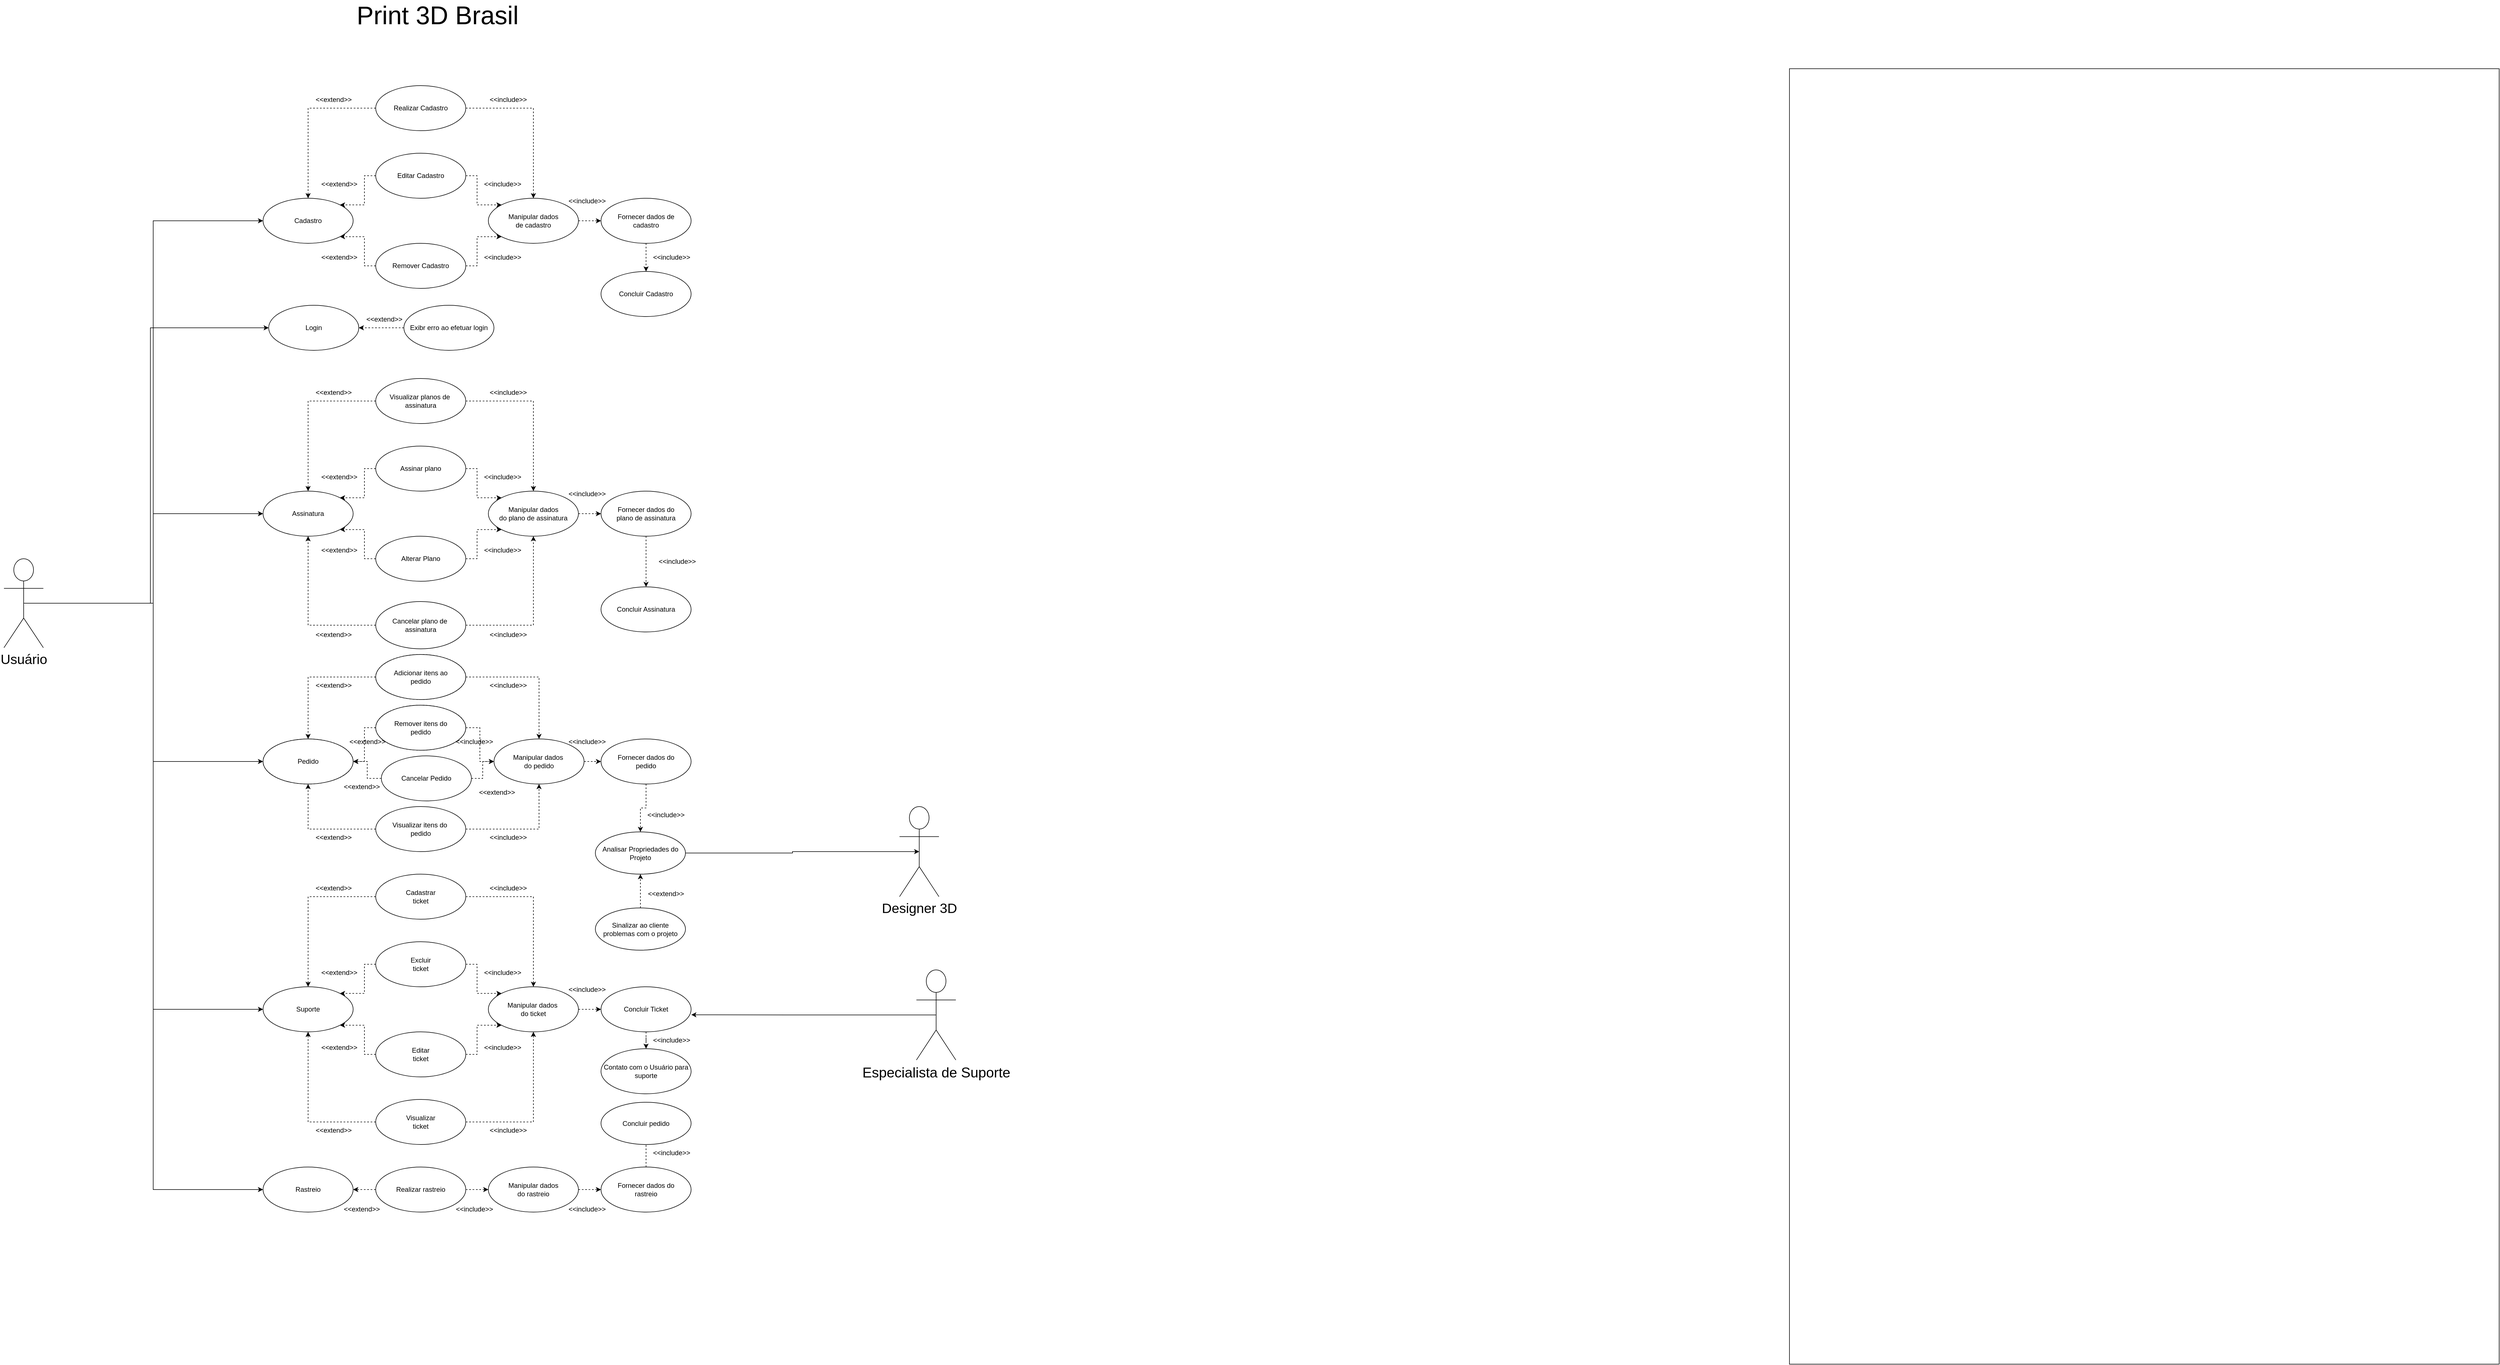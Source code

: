 <mxfile version="20.8.16" type="device"><diagram name="Page-1" id="_UwH6o_IdIGjuLCzm4AY"><mxGraphModel dx="1911" dy="1503" grid="1" gridSize="10" guides="1" tooltips="1" connect="1" arrows="1" fold="1" page="0" pageScale="1" pageWidth="850" pageHeight="1100" math="0" shadow="0"><root><mxCell id="0"/><mxCell id="1" parent="0"/><mxCell id="A6tiZZl1SCS2TViCJjR4-42" style="edgeStyle=orthogonalEdgeStyle;rounded=0;orthogonalLoop=1;jettySize=auto;html=1;exitX=0.5;exitY=0.5;exitDx=0;exitDy=0;exitPerimeter=0;entryX=0;entryY=0.5;entryDx=0;entryDy=0;" parent="1" source="A6tiZZl1SCS2TViCJjR4-1" target="A6tiZZl1SCS2TViCJjR4-3" edge="1"><mxGeometry relative="1" as="geometry"/></mxCell><mxCell id="A6tiZZl1SCS2TViCJjR4-45" style="edgeStyle=orthogonalEdgeStyle;rounded=0;orthogonalLoop=1;jettySize=auto;html=1;exitX=0.5;exitY=0.5;exitDx=0;exitDy=0;exitPerimeter=0;entryX=0;entryY=0.5;entryDx=0;entryDy=0;" parent="1" source="A6tiZZl1SCS2TViCJjR4-1" target="A6tiZZl1SCS2TViCJjR4-19" edge="1"><mxGeometry relative="1" as="geometry"/></mxCell><mxCell id="A6tiZZl1SCS2TViCJjR4-63" style="edgeStyle=orthogonalEdgeStyle;rounded=0;orthogonalLoop=1;jettySize=auto;html=1;exitX=0.5;exitY=0.5;exitDx=0;exitDy=0;exitPerimeter=0;entryX=0;entryY=0.5;entryDx=0;entryDy=0;" parent="1" source="A6tiZZl1SCS2TViCJjR4-1" target="A6tiZZl1SCS2TViCJjR4-47" edge="1"><mxGeometry relative="1" as="geometry"/></mxCell><mxCell id="A6tiZZl1SCS2TViCJjR4-94" style="edgeStyle=orthogonalEdgeStyle;rounded=0;orthogonalLoop=1;jettySize=auto;html=1;exitX=0.5;exitY=0.5;exitDx=0;exitDy=0;exitPerimeter=0;entryX=0;entryY=0.5;entryDx=0;entryDy=0;" parent="1" source="A6tiZZl1SCS2TViCJjR4-1" target="A6tiZZl1SCS2TViCJjR4-88" edge="1"><mxGeometry relative="1" as="geometry"/></mxCell><mxCell id="A6tiZZl1SCS2TViCJjR4-165" style="edgeStyle=orthogonalEdgeStyle;rounded=0;orthogonalLoop=1;jettySize=auto;html=1;exitX=0.5;exitY=0.5;exitDx=0;exitDy=0;exitPerimeter=0;entryX=0;entryY=0.5;entryDx=0;entryDy=0;" parent="1" source="A6tiZZl1SCS2TViCJjR4-1" target="A6tiZZl1SCS2TViCJjR4-162" edge="1"><mxGeometry relative="1" as="geometry"/></mxCell><mxCell id="ho7_QvdidT-_rnmbDBqf-37" style="edgeStyle=orthogonalEdgeStyle;rounded=0;orthogonalLoop=1;jettySize=auto;html=1;entryX=0;entryY=0.5;entryDx=0;entryDy=0;fontFamily=Helvetica;fontSize=45;fontColor=default;" edge="1" parent="1" source="A6tiZZl1SCS2TViCJjR4-1" target="ho7_QvdidT-_rnmbDBqf-33"><mxGeometry relative="1" as="geometry"><Array as="points"><mxPoint x="-160" y="839"/><mxPoint x="-160" y="350"/></Array></mxGeometry></mxCell><mxCell id="A6tiZZl1SCS2TViCJjR4-1" value="Usuário" style="shape=umlActor;verticalLabelPosition=bottom;verticalAlign=top;html=1;outlineConnect=0;fontSize=24;" parent="1" vertex="1"><mxGeometry x="-420" y="760" width="70" height="158" as="geometry"/></mxCell><mxCell id="A6tiZZl1SCS2TViCJjR4-3" value="Cadastro" style="ellipse;whiteSpace=wrap;html=1;" parent="1" vertex="1"><mxGeometry x="40" y="120" width="160" height="80" as="geometry"/></mxCell><mxCell id="A6tiZZl1SCS2TViCJjR4-10" style="edgeStyle=orthogonalEdgeStyle;rounded=0;orthogonalLoop=1;jettySize=auto;html=1;exitX=0;exitY=0.5;exitDx=0;exitDy=0;entryX=0.5;entryY=0;entryDx=0;entryDy=0;dashed=1;" parent="1" source="A6tiZZl1SCS2TViCJjR4-5" target="A6tiZZl1SCS2TViCJjR4-3" edge="1"><mxGeometry relative="1" as="geometry"/></mxCell><mxCell id="A6tiZZl1SCS2TViCJjR4-15" style="edgeStyle=orthogonalEdgeStyle;rounded=0;orthogonalLoop=1;jettySize=auto;html=1;exitX=1;exitY=0.5;exitDx=0;exitDy=0;entryX=0.5;entryY=0;entryDx=0;entryDy=0;dashed=1;" parent="1" source="A6tiZZl1SCS2TViCJjR4-5" target="A6tiZZl1SCS2TViCJjR4-14" edge="1"><mxGeometry relative="1" as="geometry"/></mxCell><mxCell id="A6tiZZl1SCS2TViCJjR4-5" value="Realizar Cadastro" style="ellipse;whiteSpace=wrap;html=1;" parent="1" vertex="1"><mxGeometry x="240" y="-80" width="160" height="80" as="geometry"/></mxCell><mxCell id="A6tiZZl1SCS2TViCJjR4-11" style="edgeStyle=orthogonalEdgeStyle;rounded=0;orthogonalLoop=1;jettySize=auto;html=1;exitX=0;exitY=0.5;exitDx=0;exitDy=0;entryX=1;entryY=0;entryDx=0;entryDy=0;dashed=1;" parent="1" source="A6tiZZl1SCS2TViCJjR4-7" target="A6tiZZl1SCS2TViCJjR4-3" edge="1"><mxGeometry relative="1" as="geometry"/></mxCell><mxCell id="A6tiZZl1SCS2TViCJjR4-16" style="edgeStyle=orthogonalEdgeStyle;rounded=0;orthogonalLoop=1;jettySize=auto;html=1;exitX=1;exitY=0.5;exitDx=0;exitDy=0;entryX=0;entryY=0;entryDx=0;entryDy=0;dashed=1;" parent="1" source="A6tiZZl1SCS2TViCJjR4-7" target="A6tiZZl1SCS2TViCJjR4-14" edge="1"><mxGeometry relative="1" as="geometry"/></mxCell><mxCell id="A6tiZZl1SCS2TViCJjR4-7" value="Editar Cadastro" style="ellipse;whiteSpace=wrap;html=1;" parent="1" vertex="1"><mxGeometry x="240" y="40" width="160" height="80" as="geometry"/></mxCell><mxCell id="A6tiZZl1SCS2TViCJjR4-12" style="edgeStyle=orthogonalEdgeStyle;rounded=0;orthogonalLoop=1;jettySize=auto;html=1;exitX=0;exitY=0.5;exitDx=0;exitDy=0;entryX=1;entryY=1;entryDx=0;entryDy=0;dashed=1;" parent="1" source="A6tiZZl1SCS2TViCJjR4-8" target="A6tiZZl1SCS2TViCJjR4-3" edge="1"><mxGeometry relative="1" as="geometry"/></mxCell><mxCell id="A6tiZZl1SCS2TViCJjR4-17" style="edgeStyle=orthogonalEdgeStyle;rounded=0;orthogonalLoop=1;jettySize=auto;html=1;exitX=1;exitY=0.5;exitDx=0;exitDy=0;entryX=0;entryY=1;entryDx=0;entryDy=0;dashed=1;" parent="1" source="A6tiZZl1SCS2TViCJjR4-8" target="A6tiZZl1SCS2TViCJjR4-14" edge="1"><mxGeometry relative="1" as="geometry"/></mxCell><mxCell id="A6tiZZl1SCS2TViCJjR4-8" value="Remover Cadastro" style="ellipse;whiteSpace=wrap;html=1;" parent="1" vertex="1"><mxGeometry x="240" y="200" width="160" height="80" as="geometry"/></mxCell><mxCell id="A6tiZZl1SCS2TViCJjR4-77" style="edgeStyle=orthogonalEdgeStyle;rounded=0;orthogonalLoop=1;jettySize=auto;html=1;exitX=1;exitY=0.5;exitDx=0;exitDy=0;entryX=0;entryY=0.5;entryDx=0;entryDy=0;dashed=1;" parent="1" source="A6tiZZl1SCS2TViCJjR4-14" target="A6tiZZl1SCS2TViCJjR4-43" edge="1"><mxGeometry relative="1" as="geometry"/></mxCell><mxCell id="A6tiZZl1SCS2TViCJjR4-14" value="Manipular dados &lt;br&gt;de cadastro" style="ellipse;whiteSpace=wrap;html=1;" parent="1" vertex="1"><mxGeometry x="440" y="120" width="160" height="80" as="geometry"/></mxCell><mxCell id="A6tiZZl1SCS2TViCJjR4-19" value="Assinatura" style="ellipse;whiteSpace=wrap;html=1;" parent="1" vertex="1"><mxGeometry x="40" y="640" width="160" height="80" as="geometry"/></mxCell><mxCell id="A6tiZZl1SCS2TViCJjR4-20" style="edgeStyle=orthogonalEdgeStyle;rounded=0;orthogonalLoop=1;jettySize=auto;html=1;exitX=0;exitY=0.5;exitDx=0;exitDy=0;entryX=0.5;entryY=0;entryDx=0;entryDy=0;dashed=1;" parent="1" source="A6tiZZl1SCS2TViCJjR4-22" target="A6tiZZl1SCS2TViCJjR4-19" edge="1"><mxGeometry relative="1" as="geometry"/></mxCell><mxCell id="A6tiZZl1SCS2TViCJjR4-21" style="edgeStyle=orthogonalEdgeStyle;rounded=0;orthogonalLoop=1;jettySize=auto;html=1;exitX=1;exitY=0.5;exitDx=0;exitDy=0;entryX=0.5;entryY=0;entryDx=0;entryDy=0;dashed=1;" parent="1" source="A6tiZZl1SCS2TViCJjR4-22" target="A6tiZZl1SCS2TViCJjR4-32" edge="1"><mxGeometry relative="1" as="geometry"/></mxCell><mxCell id="A6tiZZl1SCS2TViCJjR4-22" value="Visualizar planos de&amp;nbsp;&lt;br&gt;assinatura" style="ellipse;whiteSpace=wrap;html=1;" parent="1" vertex="1"><mxGeometry x="240" y="440" width="160" height="80" as="geometry"/></mxCell><mxCell id="A6tiZZl1SCS2TViCJjR4-23" style="edgeStyle=orthogonalEdgeStyle;rounded=0;orthogonalLoop=1;jettySize=auto;html=1;exitX=0;exitY=0.5;exitDx=0;exitDy=0;entryX=0.5;entryY=1;entryDx=0;entryDy=0;dashed=1;" parent="1" source="A6tiZZl1SCS2TViCJjR4-25" target="A6tiZZl1SCS2TViCJjR4-19" edge="1"><mxGeometry relative="1" as="geometry"/></mxCell><mxCell id="A6tiZZl1SCS2TViCJjR4-24" style="edgeStyle=orthogonalEdgeStyle;rounded=0;orthogonalLoop=1;jettySize=auto;html=1;exitX=1;exitY=0.5;exitDx=0;exitDy=0;entryX=0.5;entryY=1;entryDx=0;entryDy=0;dashed=1;" parent="1" source="A6tiZZl1SCS2TViCJjR4-25" target="A6tiZZl1SCS2TViCJjR4-32" edge="1"><mxGeometry relative="1" as="geometry"/></mxCell><mxCell id="A6tiZZl1SCS2TViCJjR4-25" value="Cancelar plano de&amp;nbsp;&lt;br&gt;assinatura" style="ellipse;whiteSpace=wrap;html=1;" parent="1" vertex="1"><mxGeometry x="240" y="836" width="160" height="84" as="geometry"/></mxCell><mxCell id="A6tiZZl1SCS2TViCJjR4-26" style="edgeStyle=orthogonalEdgeStyle;rounded=0;orthogonalLoop=1;jettySize=auto;html=1;exitX=0;exitY=0.5;exitDx=0;exitDy=0;entryX=1;entryY=0;entryDx=0;entryDy=0;dashed=1;" parent="1" source="A6tiZZl1SCS2TViCJjR4-28" target="A6tiZZl1SCS2TViCJjR4-19" edge="1"><mxGeometry relative="1" as="geometry"/></mxCell><mxCell id="A6tiZZl1SCS2TViCJjR4-108" style="edgeStyle=orthogonalEdgeStyle;rounded=0;orthogonalLoop=1;jettySize=auto;html=1;exitX=1;exitY=0.5;exitDx=0;exitDy=0;entryX=0;entryY=0;entryDx=0;entryDy=0;dashed=1;" parent="1" source="A6tiZZl1SCS2TViCJjR4-28" target="A6tiZZl1SCS2TViCJjR4-32" edge="1"><mxGeometry relative="1" as="geometry"/></mxCell><mxCell id="A6tiZZl1SCS2TViCJjR4-28" value="Assinar plano" style="ellipse;whiteSpace=wrap;html=1;" parent="1" vertex="1"><mxGeometry x="240" y="560" width="160" height="80" as="geometry"/></mxCell><mxCell id="A6tiZZl1SCS2TViCJjR4-29" style="edgeStyle=orthogonalEdgeStyle;rounded=0;orthogonalLoop=1;jettySize=auto;html=1;exitX=0;exitY=0.5;exitDx=0;exitDy=0;entryX=1;entryY=1;entryDx=0;entryDy=0;dashed=1;" parent="1" source="A6tiZZl1SCS2TViCJjR4-31" target="A6tiZZl1SCS2TViCJjR4-19" edge="1"><mxGeometry relative="1" as="geometry"/></mxCell><mxCell id="A6tiZZl1SCS2TViCJjR4-30" style="edgeStyle=orthogonalEdgeStyle;rounded=0;orthogonalLoop=1;jettySize=auto;html=1;exitX=1;exitY=0.5;exitDx=0;exitDy=0;entryX=0;entryY=1;entryDx=0;entryDy=0;dashed=1;" parent="1" source="A6tiZZl1SCS2TViCJjR4-31" target="A6tiZZl1SCS2TViCJjR4-32" edge="1"><mxGeometry relative="1" as="geometry"/></mxCell><mxCell id="A6tiZZl1SCS2TViCJjR4-31" value="Alterar Plano" style="ellipse;whiteSpace=wrap;html=1;" parent="1" vertex="1"><mxGeometry x="240" y="720" width="160" height="80" as="geometry"/></mxCell><mxCell id="A6tiZZl1SCS2TViCJjR4-37" style="edgeStyle=orthogonalEdgeStyle;rounded=0;orthogonalLoop=1;jettySize=auto;html=1;exitX=1;exitY=0.5;exitDx=0;exitDy=0;entryX=0;entryY=0.5;entryDx=0;entryDy=0;dashed=1;" parent="1" source="A6tiZZl1SCS2TViCJjR4-32" target="A6tiZZl1SCS2TViCJjR4-35" edge="1"><mxGeometry relative="1" as="geometry"/></mxCell><mxCell id="A6tiZZl1SCS2TViCJjR4-32" value="Manipular dados &lt;br&gt;do plano de assinatura" style="ellipse;whiteSpace=wrap;html=1;" parent="1" vertex="1"><mxGeometry x="440" y="640" width="160" height="80" as="geometry"/></mxCell><mxCell id="ho7_QvdidT-_rnmbDBqf-19" style="edgeStyle=orthogonalEdgeStyle;rounded=0;orthogonalLoop=1;jettySize=auto;html=1;dashed=1;fontFamily=Helvetica;fontSize=12;fontColor=default;" edge="1" parent="1" source="A6tiZZl1SCS2TViCJjR4-35" target="ho7_QvdidT-_rnmbDBqf-18"><mxGeometry relative="1" as="geometry"/></mxCell><mxCell id="A6tiZZl1SCS2TViCJjR4-35" value="Fornecer dados do&lt;br&gt;plano de assinatura" style="ellipse;whiteSpace=wrap;html=1;" parent="1" vertex="1"><mxGeometry x="640" y="640" width="160" height="80" as="geometry"/></mxCell><mxCell id="ho7_QvdidT-_rnmbDBqf-17" style="edgeStyle=orthogonalEdgeStyle;rounded=0;orthogonalLoop=1;jettySize=auto;html=1;entryX=0.5;entryY=0;entryDx=0;entryDy=0;fontFamily=Helvetica;fontSize=12;fontColor=default;dashed=1;" edge="1" parent="1" source="A6tiZZl1SCS2TViCJjR4-43" target="ho7_QvdidT-_rnmbDBqf-16"><mxGeometry relative="1" as="geometry"/></mxCell><mxCell id="A6tiZZl1SCS2TViCJjR4-43" value="Fornecer dados de &lt;br&gt;cadastro" style="ellipse;whiteSpace=wrap;html=1;" parent="1" vertex="1"><mxGeometry x="640" y="120" width="160" height="80" as="geometry"/></mxCell><mxCell id="ho7_QvdidT-_rnmbDBqf-7" style="edgeStyle=orthogonalEdgeStyle;rounded=0;orthogonalLoop=1;jettySize=auto;html=1;exitX=0.5;exitY=0.5;exitDx=0;exitDy=0;exitPerimeter=0;entryX=1.002;entryY=0.621;entryDx=0;entryDy=0;entryPerimeter=0;fontFamily=Helvetica;fontSize=12;fontColor=default;" edge="1" parent="1" source="A6tiZZl1SCS2TViCJjR4-46" target="A6tiZZl1SCS2TViCJjR4-106"><mxGeometry relative="1" as="geometry"/></mxCell><mxCell id="A6tiZZl1SCS2TViCJjR4-46" value="Especialista de Suporte&lt;br style=&quot;font-size: 25px;&quot;&gt;" style="shape=umlActor;verticalLabelPosition=bottom;verticalAlign=top;html=1;outlineConnect=0;fontSize=25;" parent="1" vertex="1"><mxGeometry x="1200" y="1490" width="70" height="160" as="geometry"/></mxCell><mxCell id="A6tiZZl1SCS2TViCJjR4-47" value="Pedido" style="ellipse;whiteSpace=wrap;html=1;dashed=1;" parent="1" vertex="1"><mxGeometry x="40" y="1080" width="160" height="80" as="geometry"/></mxCell><mxCell id="A6tiZZl1SCS2TViCJjR4-68" style="edgeStyle=orthogonalEdgeStyle;rounded=0;orthogonalLoop=1;jettySize=auto;html=1;exitX=0;exitY=0.5;exitDx=0;exitDy=0;entryX=0.5;entryY=0;entryDx=0;entryDy=0;dashed=1;" parent="1" source="A6tiZZl1SCS2TViCJjR4-64" target="A6tiZZl1SCS2TViCJjR4-47" edge="1"><mxGeometry relative="1" as="geometry"/></mxCell><mxCell id="A6tiZZl1SCS2TViCJjR4-72" style="edgeStyle=orthogonalEdgeStyle;rounded=0;orthogonalLoop=1;jettySize=auto;html=1;exitX=1;exitY=0.5;exitDx=0;exitDy=0;entryX=0.5;entryY=0;entryDx=0;entryDy=0;dashed=1;" parent="1" source="A6tiZZl1SCS2TViCJjR4-64" target="A6tiZZl1SCS2TViCJjR4-71" edge="1"><mxGeometry relative="1" as="geometry"/></mxCell><mxCell id="A6tiZZl1SCS2TViCJjR4-64" value="Adicionar itens ao &lt;br&gt;pedido" style="ellipse;whiteSpace=wrap;html=1;dashed=1;" parent="1" vertex="1"><mxGeometry x="240" y="930" width="160" height="80" as="geometry"/></mxCell><mxCell id="A6tiZZl1SCS2TViCJjR4-69" style="edgeStyle=orthogonalEdgeStyle;rounded=0;orthogonalLoop=1;jettySize=auto;html=1;exitX=0;exitY=0.5;exitDx=0;exitDy=0;entryX=1;entryY=0.5;entryDx=0;entryDy=0;dashed=1;" parent="1" source="A6tiZZl1SCS2TViCJjR4-65" target="A6tiZZl1SCS2TViCJjR4-47" edge="1"><mxGeometry relative="1" as="geometry"/></mxCell><mxCell id="A6tiZZl1SCS2TViCJjR4-73" style="edgeStyle=orthogonalEdgeStyle;rounded=0;orthogonalLoop=1;jettySize=auto;html=1;exitX=1;exitY=0.5;exitDx=0;exitDy=0;entryX=0;entryY=0.5;entryDx=0;entryDy=0;dashed=1;" parent="1" source="A6tiZZl1SCS2TViCJjR4-65" target="A6tiZZl1SCS2TViCJjR4-71" edge="1"><mxGeometry relative="1" as="geometry"/></mxCell><mxCell id="A6tiZZl1SCS2TViCJjR4-65" value="Remover itens do&lt;br&gt;pedido" style="ellipse;whiteSpace=wrap;html=1;dashed=1;" parent="1" vertex="1"><mxGeometry x="240" y="1020" width="160" height="80" as="geometry"/></mxCell><mxCell id="A6tiZZl1SCS2TViCJjR4-70" style="edgeStyle=orthogonalEdgeStyle;rounded=0;orthogonalLoop=1;jettySize=auto;html=1;exitX=0;exitY=0.5;exitDx=0;exitDy=0;entryX=0.5;entryY=1;entryDx=0;entryDy=0;dashed=1;" parent="1" source="A6tiZZl1SCS2TViCJjR4-66" target="A6tiZZl1SCS2TViCJjR4-47" edge="1"><mxGeometry relative="1" as="geometry"/></mxCell><mxCell id="A6tiZZl1SCS2TViCJjR4-74" style="edgeStyle=orthogonalEdgeStyle;rounded=0;orthogonalLoop=1;jettySize=auto;html=1;exitX=1;exitY=0.5;exitDx=0;exitDy=0;entryX=0.5;entryY=1;entryDx=0;entryDy=0;dashed=1;" parent="1" source="A6tiZZl1SCS2TViCJjR4-66" target="A6tiZZl1SCS2TViCJjR4-71" edge="1"><mxGeometry relative="1" as="geometry"/></mxCell><mxCell id="A6tiZZl1SCS2TViCJjR4-66" value="Visualizar itens do&amp;nbsp;&lt;br&gt;pedido" style="ellipse;whiteSpace=wrap;html=1;" parent="1" vertex="1"><mxGeometry x="240" y="1200" width="160" height="80" as="geometry"/></mxCell><mxCell id="A6tiZZl1SCS2TViCJjR4-76" style="edgeStyle=orthogonalEdgeStyle;rounded=0;orthogonalLoop=1;jettySize=auto;html=1;exitX=1;exitY=0.5;exitDx=0;exitDy=0;entryX=0;entryY=0.5;entryDx=0;entryDy=0;dashed=1;" parent="1" source="A6tiZZl1SCS2TViCJjR4-71" target="A6tiZZl1SCS2TViCJjR4-75" edge="1"><mxGeometry relative="1" as="geometry"/></mxCell><mxCell id="A6tiZZl1SCS2TViCJjR4-71" value="Manipular dados&amp;nbsp;&lt;br&gt;do pedido" style="ellipse;whiteSpace=wrap;html=1;" parent="1" vertex="1"><mxGeometry x="450" y="1080" width="160" height="80" as="geometry"/></mxCell><mxCell id="ho7_QvdidT-_rnmbDBqf-13" style="edgeStyle=orthogonalEdgeStyle;rounded=0;orthogonalLoop=1;jettySize=auto;html=1;dashed=1;fontFamily=Helvetica;fontSize=12;fontColor=default;" edge="1" parent="1" source="A6tiZZl1SCS2TViCJjR4-75" target="ho7_QvdidT-_rnmbDBqf-9"><mxGeometry relative="1" as="geometry"/></mxCell><mxCell id="A6tiZZl1SCS2TViCJjR4-75" value="Fornecer dados do&lt;br&gt;pedido" style="ellipse;whiteSpace=wrap;html=1;" parent="1" vertex="1"><mxGeometry x="640" y="1080" width="160" height="80" as="geometry"/></mxCell><mxCell id="A6tiZZl1SCS2TViCJjR4-88" value="Suporte" style="ellipse;whiteSpace=wrap;html=1;" parent="1" vertex="1"><mxGeometry x="40" y="1520" width="160" height="80" as="geometry"/></mxCell><mxCell id="A6tiZZl1SCS2TViCJjR4-95" style="edgeStyle=orthogonalEdgeStyle;rounded=0;orthogonalLoop=1;jettySize=auto;html=1;exitX=0;exitY=0.5;exitDx=0;exitDy=0;entryX=0.5;entryY=0;entryDx=0;entryDy=0;dashed=1;" parent="1" source="A6tiZZl1SCS2TViCJjR4-89" target="A6tiZZl1SCS2TViCJjR4-88" edge="1"><mxGeometry relative="1" as="geometry"/></mxCell><mxCell id="A6tiZZl1SCS2TViCJjR4-102" style="edgeStyle=orthogonalEdgeStyle;rounded=0;orthogonalLoop=1;jettySize=auto;html=1;exitX=1;exitY=0.5;exitDx=0;exitDy=0;entryX=0.5;entryY=0;entryDx=0;entryDy=0;dashed=1;" parent="1" source="A6tiZZl1SCS2TViCJjR4-89" target="A6tiZZl1SCS2TViCJjR4-101" edge="1"><mxGeometry relative="1" as="geometry"/></mxCell><mxCell id="A6tiZZl1SCS2TViCJjR4-89" value="Cadastrar &lt;br&gt;ticket" style="ellipse;whiteSpace=wrap;html=1;" parent="1" vertex="1"><mxGeometry x="240" y="1320" width="160" height="80" as="geometry"/></mxCell><mxCell id="A6tiZZl1SCS2TViCJjR4-149" style="edgeStyle=orthogonalEdgeStyle;rounded=0;orthogonalLoop=1;jettySize=auto;html=1;exitX=0;exitY=0.5;exitDx=0;exitDy=0;entryX=1;entryY=0;entryDx=0;entryDy=0;dashed=1;" parent="1" source="A6tiZZl1SCS2TViCJjR4-90" target="A6tiZZl1SCS2TViCJjR4-88" edge="1"><mxGeometry relative="1" as="geometry"/></mxCell><mxCell id="A6tiZZl1SCS2TViCJjR4-153" style="edgeStyle=orthogonalEdgeStyle;rounded=0;orthogonalLoop=1;jettySize=auto;html=1;exitX=1;exitY=0.5;exitDx=0;exitDy=0;entryX=0;entryY=0;entryDx=0;entryDy=0;dashed=1;" parent="1" source="A6tiZZl1SCS2TViCJjR4-90" target="A6tiZZl1SCS2TViCJjR4-101" edge="1"><mxGeometry relative="1" as="geometry"/></mxCell><mxCell id="A6tiZZl1SCS2TViCJjR4-90" value="Excluir &lt;br&gt;ticket" style="ellipse;whiteSpace=wrap;html=1;" parent="1" vertex="1"><mxGeometry x="240" y="1440" width="160" height="80" as="geometry"/></mxCell><mxCell id="A6tiZZl1SCS2TViCJjR4-150" style="edgeStyle=orthogonalEdgeStyle;rounded=0;orthogonalLoop=1;jettySize=auto;html=1;exitX=0;exitY=0.5;exitDx=0;exitDy=0;entryX=1;entryY=1;entryDx=0;entryDy=0;dashed=1;" parent="1" source="A6tiZZl1SCS2TViCJjR4-91" target="A6tiZZl1SCS2TViCJjR4-88" edge="1"><mxGeometry relative="1" as="geometry"/></mxCell><mxCell id="A6tiZZl1SCS2TViCJjR4-152" style="edgeStyle=orthogonalEdgeStyle;rounded=0;orthogonalLoop=1;jettySize=auto;html=1;exitX=1;exitY=0.5;exitDx=0;exitDy=0;entryX=0;entryY=1;entryDx=0;entryDy=0;dashed=1;" parent="1" source="A6tiZZl1SCS2TViCJjR4-91" target="A6tiZZl1SCS2TViCJjR4-101" edge="1"><mxGeometry relative="1" as="geometry"/></mxCell><mxCell id="A6tiZZl1SCS2TViCJjR4-91" value="Editar&lt;br&gt;ticket" style="ellipse;whiteSpace=wrap;html=1;" parent="1" vertex="1"><mxGeometry x="240" y="1600" width="160" height="80" as="geometry"/></mxCell><mxCell id="A6tiZZl1SCS2TViCJjR4-98" style="edgeStyle=orthogonalEdgeStyle;rounded=0;orthogonalLoop=1;jettySize=auto;html=1;exitX=0;exitY=0.5;exitDx=0;exitDy=0;entryX=0.5;entryY=1;entryDx=0;entryDy=0;dashed=1;" parent="1" source="A6tiZZl1SCS2TViCJjR4-92" target="A6tiZZl1SCS2TViCJjR4-88" edge="1"><mxGeometry relative="1" as="geometry"/></mxCell><mxCell id="A6tiZZl1SCS2TViCJjR4-105" style="edgeStyle=orthogonalEdgeStyle;rounded=0;orthogonalLoop=1;jettySize=auto;html=1;exitX=1;exitY=0.5;exitDx=0;exitDy=0;entryX=0.5;entryY=1;entryDx=0;entryDy=0;dashed=1;" parent="1" source="A6tiZZl1SCS2TViCJjR4-92" target="A6tiZZl1SCS2TViCJjR4-101" edge="1"><mxGeometry relative="1" as="geometry"/></mxCell><mxCell id="A6tiZZl1SCS2TViCJjR4-92" value="Visualizar&lt;br&gt;ticket" style="ellipse;whiteSpace=wrap;html=1;" parent="1" vertex="1"><mxGeometry x="240" y="1720" width="160" height="80" as="geometry"/></mxCell><mxCell id="A6tiZZl1SCS2TViCJjR4-107" style="edgeStyle=orthogonalEdgeStyle;rounded=0;orthogonalLoop=1;jettySize=auto;html=1;exitX=1;exitY=0.5;exitDx=0;exitDy=0;entryX=0;entryY=0.5;entryDx=0;entryDy=0;dashed=1;" parent="1" source="A6tiZZl1SCS2TViCJjR4-101" target="A6tiZZl1SCS2TViCJjR4-106" edge="1"><mxGeometry relative="1" as="geometry"/></mxCell><mxCell id="A6tiZZl1SCS2TViCJjR4-101" value="Manipular dados&amp;nbsp;&lt;br&gt;do ticket" style="ellipse;whiteSpace=wrap;html=1;" parent="1" vertex="1"><mxGeometry x="440" y="1520" width="160" height="80" as="geometry"/></mxCell><mxCell id="ho7_QvdidT-_rnmbDBqf-28" style="edgeStyle=orthogonalEdgeStyle;rounded=0;orthogonalLoop=1;jettySize=auto;html=1;dashed=1;fontFamily=Helvetica;fontSize=12;fontColor=default;" edge="1" parent="1" source="A6tiZZl1SCS2TViCJjR4-106" target="ho7_QvdidT-_rnmbDBqf-27"><mxGeometry relative="1" as="geometry"/></mxCell><mxCell id="A6tiZZl1SCS2TViCJjR4-106" value="Concluir Ticket" style="ellipse;whiteSpace=wrap;html=1;" parent="1" vertex="1"><mxGeometry x="640" y="1520" width="160" height="80" as="geometry"/></mxCell><mxCell id="A6tiZZl1SCS2TViCJjR4-117" value="&amp;lt;&amp;lt;extend&amp;gt;&amp;gt;" style="text;html=1;align=center;verticalAlign=middle;resizable=0;points=[];autosize=1;strokeColor=none;fillColor=none;dashed=1;" parent="1" vertex="1"><mxGeometry x="120" y="-70" width="90" height="30" as="geometry"/></mxCell><mxCell id="A6tiZZl1SCS2TViCJjR4-118" value="&amp;lt;&amp;lt;extend&amp;gt;&amp;gt;" style="text;html=1;align=center;verticalAlign=middle;resizable=0;points=[];autosize=1;strokeColor=none;fillColor=none;dashed=1;" parent="1" vertex="1"><mxGeometry x="130" y="80" width="90" height="30" as="geometry"/></mxCell><mxCell id="A6tiZZl1SCS2TViCJjR4-119" value="&amp;lt;&amp;lt;extend&amp;gt;&amp;gt;" style="text;html=1;align=center;verticalAlign=middle;resizable=0;points=[];autosize=1;strokeColor=none;fillColor=none;dashed=1;" parent="1" vertex="1"><mxGeometry x="130" y="210" width="90" height="30" as="geometry"/></mxCell><mxCell id="A6tiZZl1SCS2TViCJjR4-121" value="&amp;lt;&amp;lt;include&amp;gt;&amp;gt;" style="text;html=1;align=center;verticalAlign=middle;resizable=0;points=[];autosize=1;strokeColor=none;fillColor=none;dashed=1;" parent="1" vertex="1"><mxGeometry x="430" y="-70" width="90" height="30" as="geometry"/></mxCell><mxCell id="A6tiZZl1SCS2TViCJjR4-122" value="&amp;lt;&amp;lt;include&amp;gt;&amp;gt;" style="text;html=1;align=center;verticalAlign=middle;resizable=0;points=[];autosize=1;strokeColor=none;fillColor=none;dashed=1;" parent="1" vertex="1"><mxGeometry x="420" y="80" width="90" height="30" as="geometry"/></mxCell><mxCell id="A6tiZZl1SCS2TViCJjR4-123" value="&amp;lt;&amp;lt;include&amp;gt;&amp;gt;" style="text;html=1;align=center;verticalAlign=middle;resizable=0;points=[];autosize=1;strokeColor=none;fillColor=none;dashed=1;" parent="1" vertex="1"><mxGeometry x="420" y="210" width="90" height="30" as="geometry"/></mxCell><mxCell id="A6tiZZl1SCS2TViCJjR4-125" value="&amp;lt;&amp;lt;include&amp;gt;&amp;gt;" style="text;html=1;align=center;verticalAlign=middle;resizable=0;points=[];autosize=1;strokeColor=none;fillColor=none;dashed=1;" parent="1" vertex="1"><mxGeometry x="430" y="450" width="90" height="30" as="geometry"/></mxCell><mxCell id="A6tiZZl1SCS2TViCJjR4-126" value="&amp;lt;&amp;lt;include&amp;gt;&amp;gt;" style="text;html=1;align=center;verticalAlign=middle;resizable=0;points=[];autosize=1;strokeColor=none;fillColor=none;dashed=1;" parent="1" vertex="1"><mxGeometry x="420" y="600" width="90" height="30" as="geometry"/></mxCell><mxCell id="A6tiZZl1SCS2TViCJjR4-127" value="&amp;lt;&amp;lt;include&amp;gt;&amp;gt;" style="text;html=1;align=center;verticalAlign=middle;resizable=0;points=[];autosize=1;strokeColor=none;fillColor=none;dashed=1;" parent="1" vertex="1"><mxGeometry x="420" y="730" width="90" height="30" as="geometry"/></mxCell><mxCell id="A6tiZZl1SCS2TViCJjR4-128" value="&amp;lt;&amp;lt;include&amp;gt;&amp;gt;" style="text;html=1;align=center;verticalAlign=middle;resizable=0;points=[];autosize=1;strokeColor=none;fillColor=none;dashed=1;" parent="1" vertex="1"><mxGeometry x="430" y="880" width="90" height="30" as="geometry"/></mxCell><mxCell id="A6tiZZl1SCS2TViCJjR4-129" value="&amp;lt;&amp;lt;extend&amp;gt;&amp;gt;" style="text;html=1;align=center;verticalAlign=middle;resizable=0;points=[];autosize=1;strokeColor=none;fillColor=none;dashed=1;" parent="1" vertex="1"><mxGeometry x="120" y="450" width="90" height="30" as="geometry"/></mxCell><mxCell id="A6tiZZl1SCS2TViCJjR4-130" value="&amp;lt;&amp;lt;extend&amp;gt;&amp;gt;" style="text;html=1;align=center;verticalAlign=middle;resizable=0;points=[];autosize=1;strokeColor=none;fillColor=none;dashed=1;" parent="1" vertex="1"><mxGeometry x="130" y="600" width="90" height="30" as="geometry"/></mxCell><mxCell id="A6tiZZl1SCS2TViCJjR4-131" value="&amp;lt;&amp;lt;extend&amp;gt;&amp;gt;" style="text;html=1;align=center;verticalAlign=middle;resizable=0;points=[];autosize=1;strokeColor=none;fillColor=none;dashed=1;" parent="1" vertex="1"><mxGeometry x="130" y="730" width="90" height="30" as="geometry"/></mxCell><mxCell id="A6tiZZl1SCS2TViCJjR4-132" value="&amp;lt;&amp;lt;extend&amp;gt;&amp;gt;" style="text;html=1;align=center;verticalAlign=middle;resizable=0;points=[];autosize=1;strokeColor=none;fillColor=none;dashed=1;" parent="1" vertex="1"><mxGeometry x="120" y="880" width="90" height="30" as="geometry"/></mxCell><mxCell id="A6tiZZl1SCS2TViCJjR4-133" value="&amp;lt;&amp;lt;extend&amp;gt;&amp;gt;" style="text;html=1;align=center;verticalAlign=middle;resizable=0;points=[];autosize=1;strokeColor=none;fillColor=none;dashed=1;" parent="1" vertex="1"><mxGeometry x="120" y="970" width="90" height="30" as="geometry"/></mxCell><mxCell id="A6tiZZl1SCS2TViCJjR4-134" value="&amp;lt;&amp;lt;extend&amp;gt;&amp;gt;" style="text;html=1;align=center;verticalAlign=middle;resizable=0;points=[];autosize=1;strokeColor=none;fillColor=none;dashed=1;" parent="1" vertex="1"><mxGeometry x="180" y="1070" width="90" height="30" as="geometry"/></mxCell><mxCell id="A6tiZZl1SCS2TViCJjR4-135" value="&amp;lt;&amp;lt;extend&amp;gt;&amp;gt;" style="text;html=1;align=center;verticalAlign=middle;resizable=0;points=[];autosize=1;strokeColor=none;fillColor=none;dashed=1;" parent="1" vertex="1"><mxGeometry x="120" y="1240" width="90" height="30" as="geometry"/></mxCell><mxCell id="A6tiZZl1SCS2TViCJjR4-136" value="&amp;lt;&amp;lt;include&amp;gt;&amp;gt;" style="text;html=1;align=center;verticalAlign=middle;resizable=0;points=[];autosize=1;strokeColor=none;fillColor=none;dashed=1;" parent="1" vertex="1"><mxGeometry x="430" y="970" width="90" height="30" as="geometry"/></mxCell><mxCell id="A6tiZZl1SCS2TViCJjR4-137" value="&amp;lt;&amp;lt;include&amp;gt;&amp;gt;" style="text;html=1;align=center;verticalAlign=middle;resizable=0;points=[];autosize=1;strokeColor=none;fillColor=none;dashed=1;" parent="1" vertex="1"><mxGeometry x="370" y="1070" width="90" height="30" as="geometry"/></mxCell><mxCell id="A6tiZZl1SCS2TViCJjR4-138" value="&amp;lt;&amp;lt;include&amp;gt;&amp;gt;" style="text;html=1;align=center;verticalAlign=middle;resizable=0;points=[];autosize=1;strokeColor=none;fillColor=none;dashed=1;" parent="1" vertex="1"><mxGeometry x="430" y="1240" width="90" height="30" as="geometry"/></mxCell><mxCell id="A6tiZZl1SCS2TViCJjR4-139" value="&amp;lt;&amp;lt;include&amp;gt;&amp;gt;" style="text;html=1;align=center;verticalAlign=middle;resizable=0;points=[];autosize=1;strokeColor=none;fillColor=none;dashed=1;" parent="1" vertex="1"><mxGeometry x="430" y="1330" width="90" height="30" as="geometry"/></mxCell><mxCell id="A6tiZZl1SCS2TViCJjR4-141" value="&amp;lt;&amp;lt;include&amp;gt;&amp;gt;" style="text;html=1;align=center;verticalAlign=middle;resizable=0;points=[];autosize=1;strokeColor=none;fillColor=none;dashed=1;" parent="1" vertex="1"><mxGeometry x="420" y="1612.5" width="90" height="30" as="geometry"/></mxCell><mxCell id="A6tiZZl1SCS2TViCJjR4-142" value="&amp;lt;&amp;lt;include&amp;gt;&amp;gt;" style="text;html=1;align=center;verticalAlign=middle;resizable=0;points=[];autosize=1;strokeColor=none;fillColor=none;dashed=1;" parent="1" vertex="1"><mxGeometry x="430" y="1760" width="90" height="30" as="geometry"/></mxCell><mxCell id="A6tiZZl1SCS2TViCJjR4-143" value="&amp;lt;&amp;lt;extend&amp;gt;&amp;gt;" style="text;html=1;align=center;verticalAlign=middle;resizable=0;points=[];autosize=1;strokeColor=none;fillColor=none;dashed=1;" parent="1" vertex="1"><mxGeometry x="120" y="1330" width="90" height="30" as="geometry"/></mxCell><mxCell id="A6tiZZl1SCS2TViCJjR4-145" value="&amp;lt;&amp;lt;extend&amp;gt;&amp;gt;" style="text;html=1;align=center;verticalAlign=middle;resizable=0;points=[];autosize=1;strokeColor=none;fillColor=none;dashed=1;" parent="1" vertex="1"><mxGeometry x="120" y="1760" width="90" height="30" as="geometry"/></mxCell><mxCell id="A6tiZZl1SCS2TViCJjR4-146" value="&amp;lt;&amp;lt;extend&amp;gt;&amp;gt;" style="text;html=1;align=center;verticalAlign=middle;resizable=0;points=[];autosize=1;strokeColor=none;fillColor=none;dashed=1;" parent="1" vertex="1"><mxGeometry x="130" y="1480" width="90" height="30" as="geometry"/></mxCell><mxCell id="A6tiZZl1SCS2TViCJjR4-148" value="&amp;lt;&amp;lt;extend&amp;gt;&amp;gt;" style="text;html=1;align=center;verticalAlign=middle;resizable=0;points=[];autosize=1;strokeColor=none;fillColor=none;dashed=1;" parent="1" vertex="1"><mxGeometry x="130" y="1612.5" width="90" height="30" as="geometry"/></mxCell><mxCell id="A6tiZZl1SCS2TViCJjR4-154" value="&amp;lt;&amp;lt;include&amp;gt;&amp;gt;" style="text;html=1;align=center;verticalAlign=middle;resizable=0;points=[];autosize=1;strokeColor=none;fillColor=none;dashed=1;" parent="1" vertex="1"><mxGeometry x="420" y="1480" width="90" height="30" as="geometry"/></mxCell><mxCell id="A6tiZZl1SCS2TViCJjR4-155" value="&amp;lt;&amp;lt;include&amp;gt;&amp;gt;" style="text;html=1;align=center;verticalAlign=middle;resizable=0;points=[];autosize=1;strokeColor=none;fillColor=none;dashed=1;" parent="1" vertex="1"><mxGeometry x="570" y="1510" width="90" height="30" as="geometry"/></mxCell><mxCell id="A6tiZZl1SCS2TViCJjR4-156" value="&amp;lt;&amp;lt;include&amp;gt;&amp;gt;" style="text;html=1;align=center;verticalAlign=middle;resizable=0;points=[];autosize=1;strokeColor=none;fillColor=none;dashed=1;" parent="1" vertex="1"><mxGeometry x="570" y="1070" width="90" height="30" as="geometry"/></mxCell><mxCell id="A6tiZZl1SCS2TViCJjR4-157" value="&amp;lt;&amp;lt;include&amp;gt;&amp;gt;" style="text;html=1;align=center;verticalAlign=middle;resizable=0;points=[];autosize=1;strokeColor=none;fillColor=none;dashed=1;" parent="1" vertex="1"><mxGeometry x="570" y="630" width="90" height="30" as="geometry"/></mxCell><mxCell id="A6tiZZl1SCS2TViCJjR4-158" value="&amp;lt;&amp;lt;include&amp;gt;&amp;gt;" style="text;html=1;align=center;verticalAlign=middle;resizable=0;points=[];autosize=1;strokeColor=none;fillColor=none;dashed=1;" parent="1" vertex="1"><mxGeometry x="570" y="110" width="90" height="30" as="geometry"/></mxCell><mxCell id="A6tiZZl1SCS2TViCJjR4-166" style="edgeStyle=orthogonalEdgeStyle;rounded=0;orthogonalLoop=1;jettySize=auto;html=1;exitX=0;exitY=0.5;exitDx=0;exitDy=0;entryX=1;entryY=0.5;entryDx=0;entryDy=0;dashed=1;" parent="1" source="A6tiZZl1SCS2TViCJjR4-161" target="A6tiZZl1SCS2TViCJjR4-162" edge="1"><mxGeometry relative="1" as="geometry"/></mxCell><mxCell id="A6tiZZl1SCS2TViCJjR4-168" style="edgeStyle=orthogonalEdgeStyle;rounded=0;orthogonalLoop=1;jettySize=auto;html=1;exitX=1;exitY=0.5;exitDx=0;exitDy=0;entryX=0;entryY=0.5;entryDx=0;entryDy=0;dashed=1;" parent="1" source="A6tiZZl1SCS2TViCJjR4-161" target="A6tiZZl1SCS2TViCJjR4-163" edge="1"><mxGeometry relative="1" as="geometry"/></mxCell><mxCell id="A6tiZZl1SCS2TViCJjR4-161" value="Realizar rastreio" style="ellipse;whiteSpace=wrap;html=1;" parent="1" vertex="1"><mxGeometry x="240" y="1840" width="160" height="80" as="geometry"/></mxCell><mxCell id="A6tiZZl1SCS2TViCJjR4-162" value="Rastreio" style="ellipse;whiteSpace=wrap;html=1;" parent="1" vertex="1"><mxGeometry x="40" y="1840" width="160" height="80" as="geometry"/></mxCell><mxCell id="A6tiZZl1SCS2TViCJjR4-170" style="edgeStyle=orthogonalEdgeStyle;rounded=0;orthogonalLoop=1;jettySize=auto;html=1;exitX=1;exitY=0.5;exitDx=0;exitDy=0;entryX=0;entryY=0.5;entryDx=0;entryDy=0;dashed=1;" parent="1" source="A6tiZZl1SCS2TViCJjR4-163" target="A6tiZZl1SCS2TViCJjR4-164" edge="1"><mxGeometry relative="1" as="geometry"/></mxCell><mxCell id="A6tiZZl1SCS2TViCJjR4-163" value="Manipular dados&lt;br&gt;do rastreio" style="ellipse;whiteSpace=wrap;html=1;" parent="1" vertex="1"><mxGeometry x="440" y="1840" width="160" height="80" as="geometry"/></mxCell><mxCell id="ho7_QvdidT-_rnmbDBqf-25" style="edgeStyle=orthogonalEdgeStyle;rounded=0;orthogonalLoop=1;jettySize=auto;html=1;dashed=1;fontFamily=Helvetica;fontSize=12;fontColor=default;" edge="1" parent="1" source="A6tiZZl1SCS2TViCJjR4-164"><mxGeometry relative="1" as="geometry"><mxPoint x="720" y="1780.0" as="targetPoint"/></mxGeometry></mxCell><mxCell id="A6tiZZl1SCS2TViCJjR4-164" value="Fornecer dados do&lt;br&gt;rastreio" style="ellipse;whiteSpace=wrap;html=1;" parent="1" vertex="1"><mxGeometry x="640" y="1840" width="160" height="80" as="geometry"/></mxCell><mxCell id="A6tiZZl1SCS2TViCJjR4-167" value="&amp;lt;&amp;lt;extend&amp;gt;&amp;gt;" style="text;html=1;align=center;verticalAlign=middle;resizable=0;points=[];autosize=1;strokeColor=none;fillColor=none;dashed=1;" parent="1" vertex="1"><mxGeometry x="170" y="1900" width="90" height="30" as="geometry"/></mxCell><mxCell id="A6tiZZl1SCS2TViCJjR4-169" value="&amp;lt;&amp;lt;include&amp;gt;&amp;gt;" style="text;html=1;align=center;verticalAlign=middle;resizable=0;points=[];autosize=1;strokeColor=none;fillColor=none;dashed=1;" parent="1" vertex="1"><mxGeometry x="370" y="1900" width="90" height="30" as="geometry"/></mxCell><mxCell id="A6tiZZl1SCS2TViCJjR4-171" value="&amp;lt;&amp;lt;include&amp;gt;&amp;gt;" style="text;html=1;align=center;verticalAlign=middle;resizable=0;points=[];autosize=1;strokeColor=none;fillColor=none;dashed=1;" parent="1" vertex="1"><mxGeometry x="570" y="1900" width="90" height="30" as="geometry"/></mxCell><mxCell id="A6tiZZl1SCS2TViCJjR4-174" value="&amp;lt;&amp;lt;include&amp;gt;&amp;gt;" style="text;html=1;align=center;verticalAlign=middle;resizable=0;points=[];autosize=1;strokeColor=none;fillColor=none;dashed=1;" parent="1" vertex="1"><mxGeometry x="720" y="210" width="90" height="30" as="geometry"/></mxCell><mxCell id="A6tiZZl1SCS2TViCJjR4-188" value="Adicionar itens ao &lt;br&gt;pedido" style="ellipse;whiteSpace=wrap;html=1;" parent="1" vertex="1"><mxGeometry x="240" y="930" width="160" height="80" as="geometry"/></mxCell><mxCell id="A6tiZZl1SCS2TViCJjR4-189" value="Pedido" style="ellipse;whiteSpace=wrap;html=1;" parent="1" vertex="1"><mxGeometry x="40" y="1080" width="160" height="80" as="geometry"/></mxCell><mxCell id="A6tiZZl1SCS2TViCJjR4-190" value="Remover itens do&lt;br&gt;pedido" style="ellipse;whiteSpace=wrap;html=1;" parent="1" vertex="1"><mxGeometry x="240" y="1020" width="160" height="80" as="geometry"/></mxCell><mxCell id="ho7_QvdidT-_rnmbDBqf-8" value="Designer 3D" style="shape=umlActor;verticalLabelPosition=bottom;verticalAlign=top;html=1;outlineConnect=0;fontSize=24;" vertex="1" parent="1"><mxGeometry x="1170" y="1200" width="70" height="160" as="geometry"/></mxCell><mxCell id="ho7_QvdidT-_rnmbDBqf-15" style="edgeStyle=orthogonalEdgeStyle;rounded=0;orthogonalLoop=1;jettySize=auto;html=1;entryX=0.5;entryY=0.5;entryDx=0;entryDy=0;entryPerimeter=0;fontFamily=Helvetica;fontSize=12;fontColor=default;" edge="1" parent="1" source="ho7_QvdidT-_rnmbDBqf-9" target="ho7_QvdidT-_rnmbDBqf-8"><mxGeometry relative="1" as="geometry"/></mxCell><mxCell id="ho7_QvdidT-_rnmbDBqf-9" value="Analisar Propriedades do Projeto" style="ellipse;whiteSpace=wrap;html=1;" vertex="1" parent="1"><mxGeometry x="630" y="1245" width="160" height="75" as="geometry"/></mxCell><mxCell id="ho7_QvdidT-_rnmbDBqf-14" value="&amp;lt;&amp;lt;include&amp;gt;&amp;gt;" style="text;html=1;align=center;verticalAlign=middle;resizable=0;points=[];autosize=1;strokeColor=none;fillColor=none;dashed=1;" vertex="1" parent="1"><mxGeometry x="710" y="1200" width="90" height="30" as="geometry"/></mxCell><mxCell id="ho7_QvdidT-_rnmbDBqf-16" value="Concluir Cadastro" style="ellipse;whiteSpace=wrap;html=1;" vertex="1" parent="1"><mxGeometry x="640" y="250" width="160" height="80" as="geometry"/></mxCell><mxCell id="ho7_QvdidT-_rnmbDBqf-18" value="Concluir Assinatura" style="ellipse;whiteSpace=wrap;html=1;" vertex="1" parent="1"><mxGeometry x="640" y="810" width="160" height="80" as="geometry"/></mxCell><mxCell id="ho7_QvdidT-_rnmbDBqf-20" value="&amp;lt;&amp;lt;include&amp;gt;&amp;gt;" style="text;html=1;align=center;verticalAlign=middle;resizable=0;points=[];autosize=1;strokeColor=none;fillColor=none;dashed=1;" vertex="1" parent="1"><mxGeometry x="730" y="750" width="90" height="30" as="geometry"/></mxCell><mxCell id="ho7_QvdidT-_rnmbDBqf-22" style="edgeStyle=orthogonalEdgeStyle;rounded=0;orthogonalLoop=1;jettySize=auto;html=1;dashed=1;fontFamily=Helvetica;fontSize=12;fontColor=default;" edge="1" parent="1" source="ho7_QvdidT-_rnmbDBqf-21" target="ho7_QvdidT-_rnmbDBqf-9"><mxGeometry relative="1" as="geometry"/></mxCell><mxCell id="ho7_QvdidT-_rnmbDBqf-21" value="Sinalizar ao cliente problemas com o projeto" style="ellipse;whiteSpace=wrap;html=1;" vertex="1" parent="1"><mxGeometry x="630" y="1380" width="160" height="75" as="geometry"/></mxCell><mxCell id="ho7_QvdidT-_rnmbDBqf-23" value="&amp;lt;&amp;lt;extend&amp;gt;&amp;gt;" style="text;html=1;align=center;verticalAlign=middle;resizable=0;points=[];autosize=1;strokeColor=none;fillColor=none;dashed=1;" vertex="1" parent="1"><mxGeometry x="710" y="1340" width="90" height="30" as="geometry"/></mxCell><mxCell id="ho7_QvdidT-_rnmbDBqf-24" value="Concluir pedido" style="ellipse;whiteSpace=wrap;html=1;" vertex="1" parent="1"><mxGeometry x="640" y="1725" width="160" height="75" as="geometry"/></mxCell><mxCell id="ho7_QvdidT-_rnmbDBqf-26" value="&amp;lt;&amp;lt;include&amp;gt;&amp;gt;" style="text;html=1;align=center;verticalAlign=middle;resizable=0;points=[];autosize=1;strokeColor=none;fillColor=none;dashed=1;" vertex="1" parent="1"><mxGeometry x="720" y="1800" width="90" height="30" as="geometry"/></mxCell><mxCell id="ho7_QvdidT-_rnmbDBqf-27" value="Contato com o Usuário para suporte" style="ellipse;whiteSpace=wrap;html=1;" vertex="1" parent="1"><mxGeometry x="640" y="1630" width="160" height="80" as="geometry"/></mxCell><mxCell id="ho7_QvdidT-_rnmbDBqf-29" value="&amp;lt;&amp;lt;include&amp;gt;&amp;gt;" style="text;html=1;align=center;verticalAlign=middle;resizable=0;points=[];autosize=1;strokeColor=none;fillColor=none;dashed=1;" vertex="1" parent="1"><mxGeometry x="720" y="1600" width="90" height="30" as="geometry"/></mxCell><mxCell id="ho7_QvdidT-_rnmbDBqf-30" value="" style="rounded=0;whiteSpace=wrap;html=1;fontFamily=Helvetica;fontSize=25;fillColor=none;rotation=90;" vertex="1" parent="1"><mxGeometry x="2230" y="410" width="2300" height="1260" as="geometry"/></mxCell><mxCell id="ho7_QvdidT-_rnmbDBqf-32" value="Print 3D Brasil" style="text;html=1;strokeColor=none;fillColor=none;align=center;verticalAlign=middle;whiteSpace=wrap;rounded=0;fontSize=45;fontFamily=Helvetica;fontColor=default;" vertex="1" parent="1"><mxGeometry x="185" y="-220" width="330" height="30" as="geometry"/></mxCell><mxCell id="ho7_QvdidT-_rnmbDBqf-33" value="Login" style="ellipse;whiteSpace=wrap;html=1;" vertex="1" parent="1"><mxGeometry x="50" y="310" width="160" height="80" as="geometry"/></mxCell><mxCell id="ho7_QvdidT-_rnmbDBqf-35" style="edgeStyle=orthogonalEdgeStyle;rounded=0;orthogonalLoop=1;jettySize=auto;html=1;entryX=1;entryY=0.5;entryDx=0;entryDy=0;dashed=1;fontFamily=Helvetica;fontSize=45;fontColor=default;" edge="1" parent="1" source="ho7_QvdidT-_rnmbDBqf-34" target="ho7_QvdidT-_rnmbDBqf-33"><mxGeometry relative="1" as="geometry"/></mxCell><mxCell id="ho7_QvdidT-_rnmbDBqf-34" value="Exibr erro ao efetuar login" style="ellipse;whiteSpace=wrap;html=1;" vertex="1" parent="1"><mxGeometry x="290" y="310" width="160" height="80" as="geometry"/></mxCell><mxCell id="ho7_QvdidT-_rnmbDBqf-36" value="&amp;lt;&amp;lt;extend&amp;gt;&amp;gt;" style="text;html=1;align=center;verticalAlign=middle;resizable=0;points=[];autosize=1;strokeColor=none;fillColor=none;dashed=1;" vertex="1" parent="1"><mxGeometry x="210" y="320" width="90" height="30" as="geometry"/></mxCell><mxCell id="ho7_QvdidT-_rnmbDBqf-40" style="edgeStyle=orthogonalEdgeStyle;rounded=0;orthogonalLoop=1;jettySize=auto;html=1;fontFamily=Helvetica;fontSize=45;fontColor=default;dashed=1;" edge="1" parent="1" source="ho7_QvdidT-_rnmbDBqf-39" target="A6tiZZl1SCS2TViCJjR4-189"><mxGeometry relative="1" as="geometry"/></mxCell><mxCell id="ho7_QvdidT-_rnmbDBqf-42" style="edgeStyle=orthogonalEdgeStyle;rounded=0;orthogonalLoop=1;jettySize=auto;html=1;dashed=1;fontFamily=Helvetica;fontSize=45;fontColor=default;" edge="1" parent="1" source="ho7_QvdidT-_rnmbDBqf-39" target="A6tiZZl1SCS2TViCJjR4-71"><mxGeometry relative="1" as="geometry"/></mxCell><mxCell id="ho7_QvdidT-_rnmbDBqf-39" value="Cancelar Pedido" style="ellipse;whiteSpace=wrap;html=1;" vertex="1" parent="1"><mxGeometry x="250" y="1110" width="160" height="80" as="geometry"/></mxCell><mxCell id="ho7_QvdidT-_rnmbDBqf-41" value="&amp;lt;&amp;lt;extend&amp;gt;&amp;gt;" style="text;html=1;align=center;verticalAlign=middle;resizable=0;points=[];autosize=1;strokeColor=none;fillColor=none;dashed=1;" vertex="1" parent="1"><mxGeometry x="170" y="1150" width="90" height="30" as="geometry"/></mxCell><mxCell id="ho7_QvdidT-_rnmbDBqf-43" value="&amp;lt;&amp;lt;extend&amp;gt;&amp;gt;" style="text;html=1;align=center;verticalAlign=middle;resizable=0;points=[];autosize=1;strokeColor=none;fillColor=none;dashed=1;" vertex="1" parent="1"><mxGeometry x="410" y="1160" width="90" height="30" as="geometry"/></mxCell></root></mxGraphModel></diagram></mxfile>
